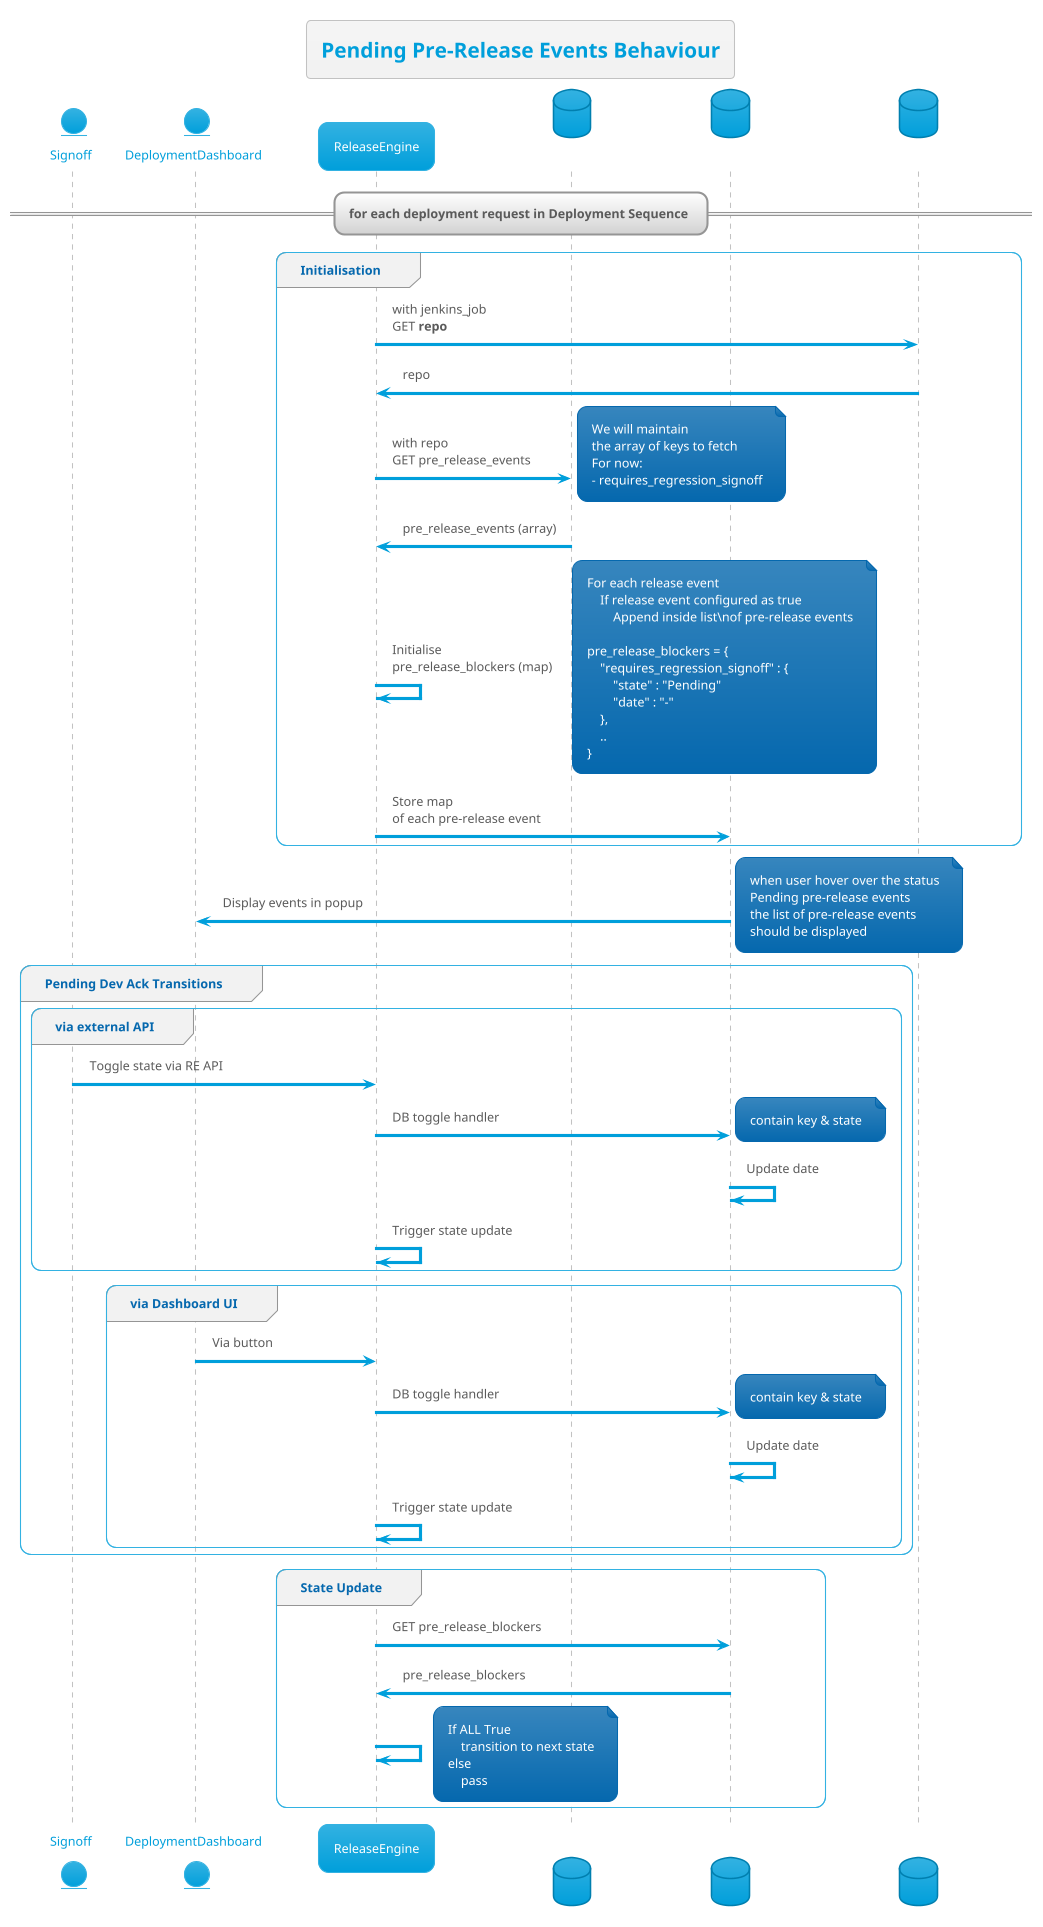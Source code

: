 @startuml
!theme bluegray
skinparam FooterFontColor black

entity Signoff as Signoff
entity DeploymentDashboard as DD
participant ReleaseEngine as RE
database gitlab_project_tab as gitDB
database deployment_request_tab as deploymentDB
database deployment_ack_config_tab as ackDB

title Pending Pre-Release Events Behaviour

== for each deployment request in Deployment Sequence ==
group Initialisation
    RE -> ackDB : with jenkins_job\nGET <b>repo
    ackDB -> RE : repo
    
    RE -> gitDB : with repo\nGET pre_release_events
    note right
        We will maintain 
        the array of keys to fetch
        For now:
        - requires_regression_signoff
    end note

    gitDB -> RE : pre_release_events (array)
    RE -> RE : Initialise\npre_release_blockers (map)
    note right
        For each release event
            If release event configured as true
                Append inside list\nof pre-release events
        
        pre_release_blockers = {
            "requires_regression_signoff" : {
                "state" : "Pending"
                "date" : "-"
            },
            ..
        }
    end note

    RE -> deploymentDB: Store map\nof each pre-release event
end group

    deploymentDB -> DD : Display events in popup
    note right
        when user hover over the status
        Pending pre-release events
        the list of pre-release events 
        should be displayed
    end note


group Pending Dev Ack Transitions
    group via external API
        Signoff -> RE : Toggle state via RE API
        RE -> deploymentDB : DB toggle handler
        note right
            contain key & state
        end note
        deploymentDB -> deploymentDB : Update date
        RE -> RE : Trigger state update
    end group
    group via Dashboard UI
        DD -> RE : Via button
        RE -> deploymentDB : DB toggle handler
        note right
            contain key & state
        end note
        deploymentDB -> deploymentDB : Update date
        RE -> RE : Trigger state update
    end group
end group

group State Update
    RE -> deploymentDB : GET pre_release_blockers
    deploymentDB -> RE : pre_release_blockers

    RE -> RE
    note right
        If ALL True
            transition to next state
        else
            pass
    end note
end group

' (*) --> [Enter State] Initialisation

' --> Get row's repo path
' --> [with repo path] Get config data for required events

@enduml